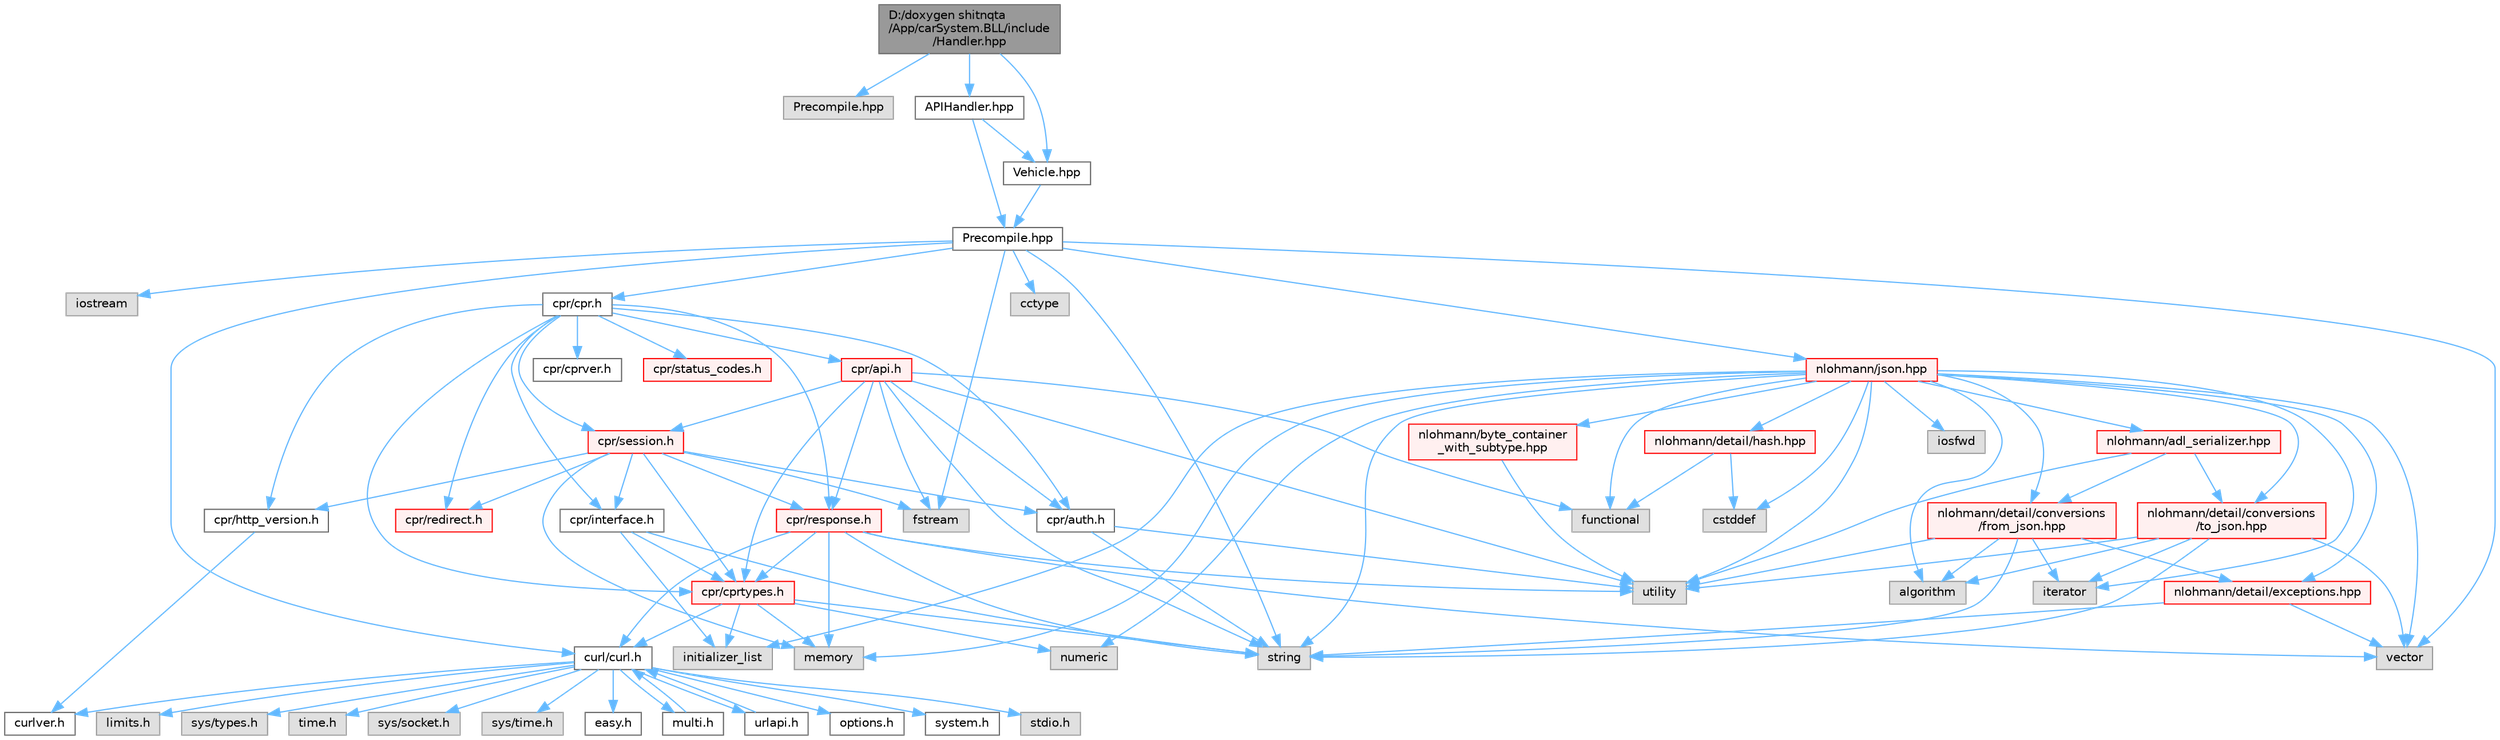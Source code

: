 digraph "D:/doxygen shitnqta/App/carSystem.BLL/include/Handler.hpp"
{
 // INTERACTIVE_SVG=YES
 // LATEX_PDF_SIZE
  bgcolor="transparent";
  edge [fontname=Helvetica,fontsize=10,labelfontname=Helvetica,labelfontsize=10];
  node [fontname=Helvetica,fontsize=10,shape=box,height=0.2,width=0.4];
  Node1 [id="Node000001",label="D:/doxygen shitnqta\l/App/carSystem.BLL/include\l/Handler.hpp",height=0.2,width=0.4,color="gray40", fillcolor="grey60", style="filled", fontcolor="black",tooltip=" "];
  Node1 -> Node2 [id="edge1_Node000001_Node000002",color="steelblue1",style="solid",tooltip=" "];
  Node2 [id="Node000002",label="Precompile.hpp",height=0.2,width=0.4,color="grey60", fillcolor="#E0E0E0", style="filled",tooltip=" "];
  Node1 -> Node3 [id="edge2_Node000001_Node000003",color="steelblue1",style="solid",tooltip=" "];
  Node3 [id="Node000003",label="APIHandler.hpp",height=0.2,width=0.4,color="grey40", fillcolor="white", style="filled",URL="$a00008.html",tooltip=" "];
  Node3 -> Node4 [id="edge3_Node000003_Node000004",color="steelblue1",style="solid",tooltip=" "];
  Node4 [id="Node000004",label="Precompile.hpp",height=0.2,width=0.4,color="grey40", fillcolor="white", style="filled",URL="$a02197.html",tooltip=" "];
  Node4 -> Node5 [id="edge4_Node000004_Node000005",color="steelblue1",style="solid",tooltip=" "];
  Node5 [id="Node000005",label="iostream",height=0.2,width=0.4,color="grey60", fillcolor="#E0E0E0", style="filled",tooltip=" "];
  Node4 -> Node6 [id="edge5_Node000004_Node000006",color="steelblue1",style="solid",tooltip=" "];
  Node6 [id="Node000006",label="vector",height=0.2,width=0.4,color="grey60", fillcolor="#E0E0E0", style="filled",tooltip=" "];
  Node4 -> Node7 [id="edge6_Node000004_Node000007",color="steelblue1",style="solid",tooltip=" "];
  Node7 [id="Node000007",label="string",height=0.2,width=0.4,color="grey60", fillcolor="#E0E0E0", style="filled",tooltip=" "];
  Node4 -> Node8 [id="edge7_Node000004_Node000008",color="steelblue1",style="solid",tooltip=" "];
  Node8 [id="Node000008",label="fstream",height=0.2,width=0.4,color="grey60", fillcolor="#E0E0E0", style="filled",tooltip=" "];
  Node4 -> Node9 [id="edge8_Node000004_Node000009",color="steelblue1",style="solid",tooltip=" "];
  Node9 [id="Node000009",label="cctype",height=0.2,width=0.4,color="grey60", fillcolor="#E0E0E0", style="filled",tooltip=" "];
  Node4 -> Node10 [id="edge9_Node000004_Node000010",color="steelblue1",style="solid",tooltip=" "];
  Node10 [id="Node000010",label="curl/curl.h",height=0.2,width=0.4,color="grey40", fillcolor="white", style="filled",URL="$a00113.html",tooltip=" "];
  Node10 -> Node11 [id="edge10_Node000010_Node000011",color="steelblue1",style="solid",tooltip=" "];
  Node11 [id="Node000011",label="curlver.h",height=0.2,width=0.4,color="grey40", fillcolor="white", style="filled",URL="$a00116.html",tooltip=" "];
  Node10 -> Node12 [id="edge11_Node000010_Node000012",color="steelblue1",style="solid",tooltip=" "];
  Node12 [id="Node000012",label="system.h",height=0.2,width=0.4,color="grey40", fillcolor="white", style="filled",URL="$a00134.html",tooltip=" "];
  Node10 -> Node13 [id="edge12_Node000010_Node000013",color="steelblue1",style="solid",tooltip=" "];
  Node13 [id="Node000013",label="stdio.h",height=0.2,width=0.4,color="grey60", fillcolor="#E0E0E0", style="filled",tooltip=" "];
  Node10 -> Node14 [id="edge13_Node000010_Node000014",color="steelblue1",style="solid",tooltip=" "];
  Node14 [id="Node000014",label="limits.h",height=0.2,width=0.4,color="grey60", fillcolor="#E0E0E0", style="filled",tooltip=" "];
  Node10 -> Node15 [id="edge14_Node000010_Node000015",color="steelblue1",style="solid",tooltip=" "];
  Node15 [id="Node000015",label="sys/types.h",height=0.2,width=0.4,color="grey60", fillcolor="#E0E0E0", style="filled",tooltip=" "];
  Node10 -> Node16 [id="edge15_Node000010_Node000016",color="steelblue1",style="solid",tooltip=" "];
  Node16 [id="Node000016",label="time.h",height=0.2,width=0.4,color="grey60", fillcolor="#E0E0E0", style="filled",tooltip=" "];
  Node10 -> Node17 [id="edge16_Node000010_Node000017",color="steelblue1",style="solid",tooltip=" "];
  Node17 [id="Node000017",label="sys/socket.h",height=0.2,width=0.4,color="grey60", fillcolor="#E0E0E0", style="filled",tooltip=" "];
  Node10 -> Node18 [id="edge17_Node000010_Node000018",color="steelblue1",style="solid",tooltip=" "];
  Node18 [id="Node000018",label="sys/time.h",height=0.2,width=0.4,color="grey60", fillcolor="#E0E0E0", style="filled",tooltip=" "];
  Node10 -> Node19 [id="edge18_Node000010_Node000019",color="steelblue1",style="solid",tooltip=" "];
  Node19 [id="Node000019",label="easy.h",height=0.2,width=0.4,color="grey40", fillcolor="white", style="filled",URL="$a00119.html",tooltip=" "];
  Node10 -> Node20 [id="edge19_Node000010_Node000020",color="steelblue1",style="solid",tooltip=" "];
  Node20 [id="Node000020",label="multi.h",height=0.2,width=0.4,color="grey40", fillcolor="white", style="filled",URL="$a00125.html",tooltip=" "];
  Node20 -> Node10 [id="edge20_Node000020_Node000010",color="steelblue1",style="solid",tooltip=" "];
  Node10 -> Node21 [id="edge21_Node000010_Node000021",color="steelblue1",style="solid",tooltip=" "];
  Node21 [id="Node000021",label="urlapi.h",height=0.2,width=0.4,color="grey40", fillcolor="white", style="filled",URL="$a00140.html",tooltip=" "];
  Node21 -> Node10 [id="edge22_Node000021_Node000010",color="steelblue1",style="solid",tooltip=" "];
  Node10 -> Node22 [id="edge23_Node000010_Node000022",color="steelblue1",style="solid",tooltip=" "];
  Node22 [id="Node000022",label="options.h",height=0.2,width=0.4,color="grey40", fillcolor="white", style="filled",URL="$a00128.html",tooltip=" "];
  Node4 -> Node23 [id="edge24_Node000004_Node000023",color="steelblue1",style="solid",tooltip=" "];
  Node23 [id="Node000023",label="cpr/cpr.h",height=0.2,width=0.4,color="grey40", fillcolor="white", style="filled",URL="$a00032.html",tooltip=" "];
  Node23 -> Node24 [id="edge25_Node000023_Node000024",color="steelblue1",style="solid",tooltip=" "];
  Node24 [id="Node000024",label="cpr/api.h",height=0.2,width=0.4,color="red", fillcolor="#FFF0F0", style="filled",URL="$a00011.html",tooltip=" "];
  Node24 -> Node8 [id="edge26_Node000024_Node000008",color="steelblue1",style="solid",tooltip=" "];
  Node24 -> Node25 [id="edge27_Node000024_Node000025",color="steelblue1",style="solid",tooltip=" "];
  Node25 [id="Node000025",label="functional",height=0.2,width=0.4,color="grey60", fillcolor="#E0E0E0", style="filled",tooltip=" "];
  Node24 -> Node7 [id="edge28_Node000024_Node000007",color="steelblue1",style="solid",tooltip=" "];
  Node24 -> Node27 [id="edge29_Node000024_Node000027",color="steelblue1",style="solid",tooltip=" "];
  Node27 [id="Node000027",label="utility",height=0.2,width=0.4,color="grey60", fillcolor="#E0E0E0", style="filled",tooltip=" "];
  Node24 -> Node28 [id="edge30_Node000024_Node000028",color="steelblue1",style="solid",tooltip=" "];
  Node28 [id="Node000028",label="cpr/auth.h",height=0.2,width=0.4,color="grey40", fillcolor="white", style="filled",URL="$a00014.html",tooltip=" "];
  Node28 -> Node7 [id="edge31_Node000028_Node000007",color="steelblue1",style="solid",tooltip=" "];
  Node28 -> Node27 [id="edge32_Node000028_Node000027",color="steelblue1",style="solid",tooltip=" "];
  Node24 -> Node30 [id="edge33_Node000024_Node000030",color="steelblue1",style="solid",tooltip=" "];
  Node30 [id="Node000030",label="cpr/cprtypes.h",height=0.2,width=0.4,color="red", fillcolor="#FFF0F0", style="filled",URL="$a00035.html",tooltip=" "];
  Node30 -> Node10 [id="edge34_Node000030_Node000010",color="steelblue1",style="solid",tooltip=" "];
  Node30 -> Node31 [id="edge35_Node000030_Node000031",color="steelblue1",style="solid",tooltip=" "];
  Node31 [id="Node000031",label="initializer_list",height=0.2,width=0.4,color="grey60", fillcolor="#E0E0E0", style="filled",tooltip=" "];
  Node30 -> Node33 [id="edge36_Node000030_Node000033",color="steelblue1",style="solid",tooltip=" "];
  Node33 [id="Node000033",label="memory",height=0.2,width=0.4,color="grey60", fillcolor="#E0E0E0", style="filled",tooltip=" "];
  Node30 -> Node34 [id="edge37_Node000030_Node000034",color="steelblue1",style="solid",tooltip=" "];
  Node34 [id="Node000034",label="numeric",height=0.2,width=0.4,color="grey60", fillcolor="#E0E0E0", style="filled",tooltip=" "];
  Node30 -> Node7 [id="edge38_Node000030_Node000007",color="steelblue1",style="solid",tooltip=" "];
  Node24 -> Node45 [id="edge39_Node000024_Node000045",color="steelblue1",style="solid",tooltip=" "];
  Node45 [id="Node000045",label="cpr/response.h",height=0.2,width=0.4,color="red", fillcolor="#FFF0F0", style="filled",URL="$a00086.html",tooltip=" "];
  Node45 -> Node10 [id="edge40_Node000045_Node000010",color="steelblue1",style="solid",tooltip=" "];
  Node45 -> Node33 [id="edge41_Node000045_Node000033",color="steelblue1",style="solid",tooltip=" "];
  Node45 -> Node7 [id="edge42_Node000045_Node000007",color="steelblue1",style="solid",tooltip=" "];
  Node45 -> Node27 [id="edge43_Node000045_Node000027",color="steelblue1",style="solid",tooltip=" "];
  Node45 -> Node6 [id="edge44_Node000045_Node000006",color="steelblue1",style="solid",tooltip=" "];
  Node45 -> Node30 [id="edge45_Node000045_Node000030",color="steelblue1",style="solid",tooltip=" "];
  Node24 -> Node53 [id="edge46_Node000024_Node000053",color="steelblue1",style="solid",tooltip=" "];
  Node53 [id="Node000053",label="cpr/session.h",height=0.2,width=0.4,color="red", fillcolor="#FFF0F0", style="filled",URL="$a00089.html",tooltip=" "];
  Node53 -> Node8 [id="edge47_Node000053_Node000008",color="steelblue1",style="solid",tooltip=" "];
  Node53 -> Node33 [id="edge48_Node000053_Node000033",color="steelblue1",style="solid",tooltip=" "];
  Node53 -> Node28 [id="edge49_Node000053_Node000028",color="steelblue1",style="solid",tooltip=" "];
  Node53 -> Node30 [id="edge50_Node000053_Node000030",color="steelblue1",style="solid",tooltip=" "];
  Node53 -> Node58 [id="edge51_Node000053_Node000058",color="steelblue1",style="solid",tooltip=" "];
  Node58 [id="Node000058",label="cpr/http_version.h",height=0.2,width=0.4,color="grey40", fillcolor="white", style="filled",URL="$a00053.html",tooltip=" "];
  Node58 -> Node11 [id="edge52_Node000058_Node000011",color="steelblue1",style="solid",tooltip=" "];
  Node53 -> Node59 [id="edge53_Node000053_Node000059",color="steelblue1",style="solid",tooltip=" "];
  Node59 [id="Node000059",label="cpr/interface.h",height=0.2,width=0.4,color="grey40", fillcolor="white", style="filled",URL="$a00056.html",tooltip=" "];
  Node59 -> Node31 [id="edge54_Node000059_Node000031",color="steelblue1",style="solid",tooltip=" "];
  Node59 -> Node7 [id="edge55_Node000059_Node000007",color="steelblue1",style="solid",tooltip=" "];
  Node59 -> Node30 [id="edge56_Node000059_Node000030",color="steelblue1",style="solid",tooltip=" "];
  Node53 -> Node65 [id="edge57_Node000053_Node000065",color="steelblue1",style="solid",tooltip=" "];
  Node65 [id="Node000065",label="cpr/redirect.h",height=0.2,width=0.4,color="red", fillcolor="#FFF0F0", style="filled",URL="$a00083.html",tooltip=" "];
  Node53 -> Node45 [id="edge58_Node000053_Node000045",color="steelblue1",style="solid",tooltip=" "];
  Node23 -> Node28 [id="edge59_Node000023_Node000028",color="steelblue1",style="solid",tooltip=" "];
  Node23 -> Node30 [id="edge60_Node000023_Node000030",color="steelblue1",style="solid",tooltip=" "];
  Node23 -> Node69 [id="edge61_Node000023_Node000069",color="steelblue1",style="solid",tooltip=" "];
  Node69 [id="Node000069",label="cpr/cprver.h",height=0.2,width=0.4,color="grey40", fillcolor="white", style="filled",URL="$a00038.html",tooltip=" "];
  Node23 -> Node58 [id="edge62_Node000023_Node000058",color="steelblue1",style="solid",tooltip=" "];
  Node23 -> Node59 [id="edge63_Node000023_Node000059",color="steelblue1",style="solid",tooltip=" "];
  Node23 -> Node65 [id="edge64_Node000023_Node000065",color="steelblue1",style="solid",tooltip=" "];
  Node23 -> Node45 [id="edge65_Node000023_Node000045",color="steelblue1",style="solid",tooltip=" "];
  Node23 -> Node53 [id="edge66_Node000023_Node000053",color="steelblue1",style="solid",tooltip=" "];
  Node23 -> Node70 [id="edge67_Node000023_Node000070",color="steelblue1",style="solid",tooltip=" "];
  Node70 [id="Node000070",label="cpr/status_codes.h",height=0.2,width=0.4,color="red", fillcolor="#FFF0F0", style="filled",URL="$a00095.html",tooltip=" "];
  Node4 -> Node71 [id="edge68_Node000004_Node000071",color="steelblue1",style="solid",tooltip=" "];
  Node71 [id="Node000071",label="nlohmann/json.hpp",height=0.2,width=0.4,color="red", fillcolor="#FFF0F0", style="filled",URL="$a00251.html",tooltip=" "];
  Node71 -> Node72 [id="edge69_Node000071_Node000072",color="steelblue1",style="solid",tooltip=" "];
  Node72 [id="Node000072",label="algorithm",height=0.2,width=0.4,color="grey60", fillcolor="#E0E0E0", style="filled",tooltip=" "];
  Node71 -> Node73 [id="edge70_Node000071_Node000073",color="steelblue1",style="solid",tooltip=" "];
  Node73 [id="Node000073",label="cstddef",height=0.2,width=0.4,color="grey60", fillcolor="#E0E0E0", style="filled",tooltip=" "];
  Node71 -> Node25 [id="edge71_Node000071_Node000025",color="steelblue1",style="solid",tooltip=" "];
  Node71 -> Node31 [id="edge72_Node000071_Node000031",color="steelblue1",style="solid",tooltip=" "];
  Node71 -> Node74 [id="edge73_Node000071_Node000074",color="steelblue1",style="solid",tooltip=" "];
  Node74 [id="Node000074",label="iosfwd",height=0.2,width=0.4,color="grey60", fillcolor="#E0E0E0", style="filled",tooltip=" "];
  Node71 -> Node75 [id="edge74_Node000071_Node000075",color="steelblue1",style="solid",tooltip=" "];
  Node75 [id="Node000075",label="iterator",height=0.2,width=0.4,color="grey60", fillcolor="#E0E0E0", style="filled",tooltip=" "];
  Node71 -> Node33 [id="edge75_Node000071_Node000033",color="steelblue1",style="solid",tooltip=" "];
  Node71 -> Node34 [id="edge76_Node000071_Node000034",color="steelblue1",style="solid",tooltip=" "];
  Node71 -> Node7 [id="edge77_Node000071_Node000007",color="steelblue1",style="solid",tooltip=" "];
  Node71 -> Node27 [id="edge78_Node000071_Node000027",color="steelblue1",style="solid",tooltip=" "];
  Node71 -> Node6 [id="edge79_Node000071_Node000006",color="steelblue1",style="solid",tooltip=" "];
  Node71 -> Node76 [id="edge80_Node000071_Node000076",color="steelblue1",style="solid",tooltip=" "];
  Node76 [id="Node000076",label="nlohmann/adl_serializer.hpp",height=0.2,width=0.4,color="red", fillcolor="#FFF0F0", style="filled",URL="$a00143.html",tooltip=" "];
  Node76 -> Node27 [id="edge81_Node000076_Node000027",color="steelblue1",style="solid",tooltip=" "];
  Node76 -> Node77 [id="edge82_Node000076_Node000077",color="steelblue1",style="solid",tooltip=" "];
  Node77 [id="Node000077",label="nlohmann/detail/conversions\l/from_json.hpp",height=0.2,width=0.4,color="red", fillcolor="#FFF0F0", style="filled",URL="$a00149.html",tooltip=" "];
  Node77 -> Node72 [id="edge83_Node000077_Node000072",color="steelblue1",style="solid",tooltip=" "];
  Node77 -> Node75 [id="edge84_Node000077_Node000075",color="steelblue1",style="solid",tooltip=" "];
  Node77 -> Node7 [id="edge85_Node000077_Node000007",color="steelblue1",style="solid",tooltip=" "];
  Node77 -> Node27 [id="edge86_Node000077_Node000027",color="steelblue1",style="solid",tooltip=" "];
  Node77 -> Node82 [id="edge87_Node000077_Node000082",color="steelblue1",style="solid",tooltip=" "];
  Node82 [id="Node000082",label="nlohmann/detail/exceptions.hpp",height=0.2,width=0.4,color="red", fillcolor="#FFF0F0", style="filled",URL="$a00158.html",tooltip=" "];
  Node82 -> Node7 [id="edge88_Node000082_Node000007",color="steelblue1",style="solid",tooltip=" "];
  Node82 -> Node6 [id="edge89_Node000082_Node000006",color="steelblue1",style="solid",tooltip=" "];
  Node76 -> Node101 [id="edge90_Node000076_Node000101",color="steelblue1",style="solid",tooltip=" "];
  Node101 [id="Node000101",label="nlohmann/detail/conversions\l/to_json.hpp",height=0.2,width=0.4,color="red", fillcolor="#FFF0F0", style="filled",URL="$a00155.html",tooltip=" "];
  Node101 -> Node72 [id="edge91_Node000101_Node000072",color="steelblue1",style="solid",tooltip=" "];
  Node101 -> Node75 [id="edge92_Node000101_Node000075",color="steelblue1",style="solid",tooltip=" "];
  Node101 -> Node7 [id="edge93_Node000101_Node000007",color="steelblue1",style="solid",tooltip=" "];
  Node101 -> Node27 [id="edge94_Node000101_Node000027",color="steelblue1",style="solid",tooltip=" "];
  Node101 -> Node6 [id="edge95_Node000101_Node000006",color="steelblue1",style="solid",tooltip=" "];
  Node71 -> Node103 [id="edge96_Node000071_Node000103",color="steelblue1",style="solid",tooltip=" "];
  Node103 [id="Node000103",label="nlohmann/byte_container\l_with_subtype.hpp",height=0.2,width=0.4,color="red", fillcolor="#FFF0F0", style="filled",URL="$a00146.html",tooltip=" "];
  Node103 -> Node27 [id="edge97_Node000103_Node000027",color="steelblue1",style="solid",tooltip=" "];
  Node71 -> Node77 [id="edge98_Node000071_Node000077",color="steelblue1",style="solid",tooltip=" "];
  Node71 -> Node101 [id="edge99_Node000071_Node000101",color="steelblue1",style="solid",tooltip=" "];
  Node71 -> Node82 [id="edge100_Node000071_Node000082",color="steelblue1",style="solid",tooltip=" "];
  Node71 -> Node104 [id="edge101_Node000071_Node000104",color="steelblue1",style="solid",tooltip=" "];
  Node104 [id="Node000104",label="nlohmann/detail/hash.hpp",height=0.2,width=0.4,color="red", fillcolor="#FFF0F0", style="filled",URL="$a00161.html",tooltip=" "];
  Node104 -> Node73 [id="edge102_Node000104_Node000073",color="steelblue1",style="solid",tooltip=" "];
  Node104 -> Node25 [id="edge103_Node000104_Node000025",color="steelblue1",style="solid",tooltip=" "];
  Node3 -> Node132 [id="edge104_Node000003_Node000132",color="steelblue1",style="solid",tooltip=" "];
  Node132 [id="Node000132",label="Vehicle.hpp",height=0.2,width=0.4,color="grey40", fillcolor="white", style="filled",URL="$a00269.html",tooltip=" "];
  Node132 -> Node4 [id="edge105_Node000132_Node000004",color="steelblue1",style="solid",tooltip=" "];
  Node1 -> Node132 [id="edge106_Node000001_Node000132",color="steelblue1",style="solid",tooltip=" "];
}
